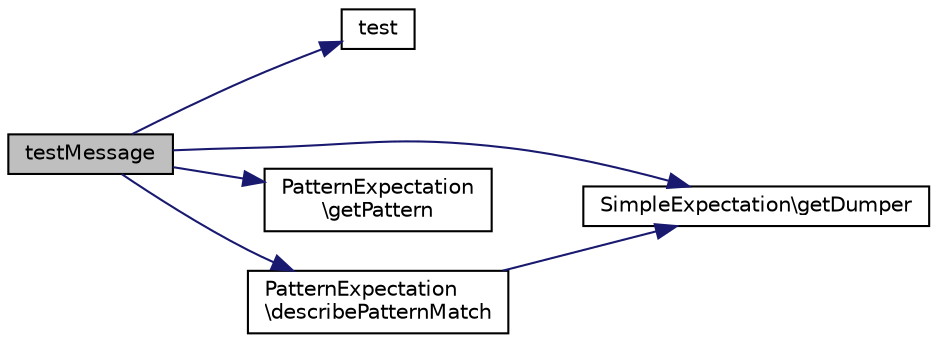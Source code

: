digraph "testMessage"
{
  edge [fontname="Helvetica",fontsize="10",labelfontname="Helvetica",labelfontsize="10"];
  node [fontname="Helvetica",fontsize="10",shape=record];
  rankdir="LR";
  Node1 [label="testMessage",height=0.2,width=0.4,color="black", fillcolor="grey75", style="filled" fontcolor="black"];
  Node1 -> Node2 [color="midnightblue",fontsize="10",style="solid",fontname="Helvetica"];
  Node2 [label="test",height=0.2,width=0.4,color="black", fillcolor="white", style="filled",URL="$class_no_pattern_expectation.html#ae44e91fd7374c9eba4aa26c28454e4c8"];
  Node1 -> Node3 [color="midnightblue",fontsize="10",style="solid",fontname="Helvetica"];
  Node3 [label="SimpleExpectation\\getDumper",height=0.2,width=0.4,color="black", fillcolor="white", style="filled",URL="$class_simple_expectation.html#ac13149681313e1f4bf6cf5be570c4414"];
  Node1 -> Node4 [color="midnightblue",fontsize="10",style="solid",fontname="Helvetica"];
  Node4 [label="PatternExpectation\l\\getPattern",height=0.2,width=0.4,color="black", fillcolor="white", style="filled",URL="$class_pattern_expectation.html#a86d92279529520a45589a56c2247355e"];
  Node1 -> Node5 [color="midnightblue",fontsize="10",style="solid",fontname="Helvetica"];
  Node5 [label="PatternExpectation\l\\describePatternMatch",height=0.2,width=0.4,color="black", fillcolor="white", style="filled",URL="$class_pattern_expectation.html#a63fcd27184bd3085bce99a9e7cc7b888"];
  Node5 -> Node3 [color="midnightblue",fontsize="10",style="solid",fontname="Helvetica"];
}
